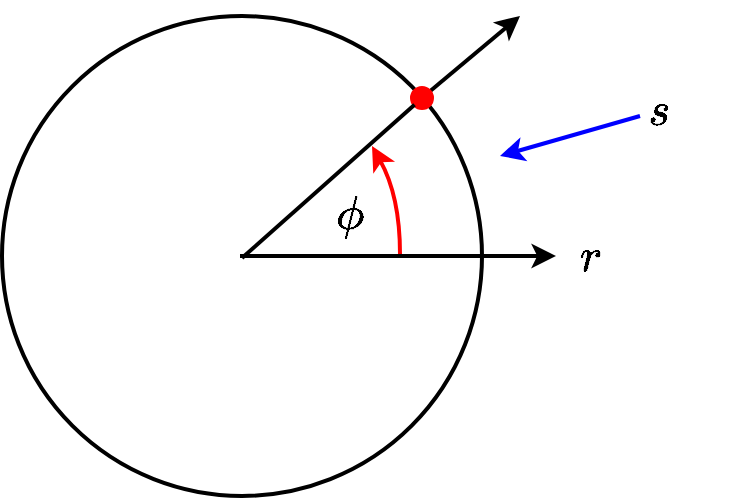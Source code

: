 <mxfile version="17.2.4" type="device"><diagram id="N2cwC1fwkmDbQyyj-3g8" name="Seite-1"><mxGraphModel dx="1018" dy="741" grid="1" gridSize="10" guides="1" tooltips="1" connect="1" arrows="1" fold="1" page="1" pageScale="1" pageWidth="827" pageHeight="1169" math="1" shadow="0"><root><mxCell id="0"/><mxCell id="1" parent="0"/><mxCell id="Typ-t6MLlKSqD_cXqkfz-1" value="" style="ellipse;whiteSpace=wrap;html=1;aspect=fixed;fillColor=none;strokeWidth=2;" parent="1" vertex="1"><mxGeometry x="281" y="240" width="240" height="240" as="geometry"/></mxCell><mxCell id="Typ-t6MLlKSqD_cXqkfz-2" value="" style="endArrow=classic;html=1;rounded=0;strokeWidth=2;" parent="1" edge="1"><mxGeometry width="50" height="50" relative="1" as="geometry"><mxPoint x="400" y="360" as="sourcePoint"/><mxPoint x="558" y="360" as="targetPoint"/></mxGeometry></mxCell><mxCell id="Typ-t6MLlKSqD_cXqkfz-4" value="" style="endArrow=classic;html=1;rounded=0;strokeWidth=2;startArrow=none;" parent="1" source="Typ-t6MLlKSqD_cXqkfz-8" edge="1"><mxGeometry width="50" height="50" relative="1" as="geometry"><mxPoint x="401" y="361" as="sourcePoint"/><mxPoint x="540" y="240" as="targetPoint"/></mxGeometry></mxCell><mxCell id="Typ-t6MLlKSqD_cXqkfz-5" value="$$r$$" style="text;html=1;resizable=0;autosize=1;align=center;verticalAlign=middle;points=[];fillColor=none;strokeColor=none;rounded=0;fontSize=20;" parent="1" vertex="1"><mxGeometry x="540" y="345" width="70" height="30" as="geometry"/></mxCell><mxCell id="Typ-t6MLlKSqD_cXqkfz-6" value="" style="endArrow=classic;html=1;fontSize=20;strokeWidth=2;strokeColor=#FF0000;curved=1;" parent="1" edge="1"><mxGeometry width="50" height="50" relative="1" as="geometry"><mxPoint x="480" y="359" as="sourcePoint"/><mxPoint x="466" y="305" as="targetPoint"/><Array as="points"><mxPoint x="480" y="330"/></Array></mxGeometry></mxCell><mxCell id="Typ-t6MLlKSqD_cXqkfz-7" value="$$\phi$$" style="text;html=1;resizable=0;autosize=1;align=center;verticalAlign=middle;points=[];fillColor=none;strokeColor=none;rounded=0;fontSize=20;" parent="1" vertex="1"><mxGeometry x="410" y="324" width="90" height="30" as="geometry"/></mxCell><mxCell id="Typ-t6MLlKSqD_cXqkfz-8" value="" style="ellipse;whiteSpace=wrap;html=1;aspect=fixed;fontSize=20;strokeWidth=2;fillColor=#FF0000;strokeColor=#FF0000;" parent="1" vertex="1"><mxGeometry x="486" y="276" width="10" height="10" as="geometry"/></mxCell><mxCell id="Typ-t6MLlKSqD_cXqkfz-9" value="" style="endArrow=none;html=1;rounded=0;strokeWidth=2;" parent="1" target="Typ-t6MLlKSqD_cXqkfz-8" edge="1"><mxGeometry width="50" height="50" relative="1" as="geometry"><mxPoint x="401" y="361" as="sourcePoint"/><mxPoint x="540" y="240" as="targetPoint"/></mxGeometry></mxCell><mxCell id="j3CFdeUX1FClkh_r2Z13-2" value="" style="endArrow=classic;html=1;strokeColor=#0000FF;strokeWidth=2;curved=1;" edge="1" parent="1"><mxGeometry width="50" height="50" relative="1" as="geometry"><mxPoint x="600" y="290" as="sourcePoint"/><mxPoint x="530" y="310" as="targetPoint"/></mxGeometry></mxCell><mxCell id="j3CFdeUX1FClkh_r2Z13-4" value="$$s$$" style="text;html=1;resizable=0;autosize=1;align=center;verticalAlign=middle;points=[];fillColor=none;strokeColor=none;rounded=0;fontSize=20;" vertex="1" parent="1"><mxGeometry x="574" y="272" width="70" height="30" as="geometry"/></mxCell></root></mxGraphModel></diagram></mxfile>
